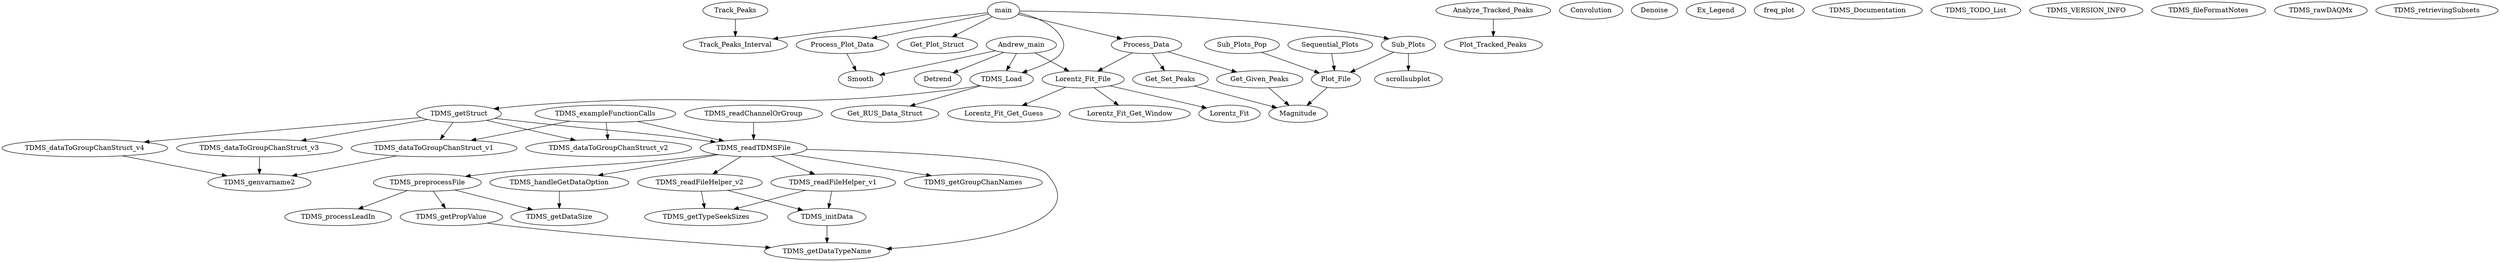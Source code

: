 /* Created by mdot for Matlab */
digraph m2html {
  Andrew_main -> Detrend;
  Andrew_main -> Smooth;
  Andrew_main -> Lorentz_Fit_File;
  Andrew_main -> TDMS_Load;
  Process_Plot_Data -> Smooth;
  Lorentz_Fit_File -> Lorentz_Fit;
  Lorentz_Fit_File -> Lorentz_Fit_Get_Guess;
  Lorentz_Fit_File -> Lorentz_Fit_Get_Window;
  Get_Given_Peaks -> Magnitude;
  Track_Peaks -> Track_Peaks_Interval;
  Get_Set_Peaks -> Magnitude;
  Analyze_Tracked_Peaks -> Plot_Tracked_Peaks;
  Sequential_Plots -> Plot_File;
  Sub_Plots -> scrollsubplot;
  Sub_Plots -> Plot_File;
  Sub_Plots_Pop -> Plot_File;
  Plot_File -> Magnitude;
  Process_Data -> Lorentz_Fit_File;
  Process_Data -> Get_Given_Peaks;
  Process_Data -> Get_Set_Peaks;
  TDMS_dataToGroupChanStruct_v1 -> TDMS_genvarname2;
  TDMS_dataToGroupChanStruct_v3 -> TDMS_genvarname2;
  TDMS_dataToGroupChanStruct_v4 -> TDMS_genvarname2;
  TDMS_getStruct -> TDMS_dataToGroupChanStruct_v1;
  TDMS_getStruct -> TDMS_dataToGroupChanStruct_v2;
  TDMS_getStruct -> TDMS_dataToGroupChanStruct_v3;
  TDMS_getStruct -> TDMS_dataToGroupChanStruct_v4;
  TDMS_getStruct -> TDMS_readTDMSFile;
  TDMS_readChannelOrGroup -> TDMS_readTDMSFile;
  TDMS_readTDMSFile -> TDMS_getDataTypeName;
  TDMS_readTDMSFile -> TDMS_getGroupChanNames;
  TDMS_readTDMSFile -> TDMS_handleGetDataOption;
  TDMS_readTDMSFile -> TDMS_preprocessFile;
  TDMS_readTDMSFile -> TDMS_readFileHelper_v1;
  TDMS_readTDMSFile -> TDMS_readFileHelper_v2;
  TDMS_exampleFunctionCalls -> TDMS_dataToGroupChanStruct_v1;
  TDMS_exampleFunctionCalls -> TDMS_dataToGroupChanStruct_v2;
  TDMS_exampleFunctionCalls -> TDMS_readTDMSFile;
  TDMS_getPropValue -> TDMS_getDataTypeName;
  TDMS_handleGetDataOption -> TDMS_getDataSize;
  TDMS_initData -> TDMS_getDataTypeName;
  TDMS_preprocessFile -> TDMS_getDataSize;
  TDMS_preprocessFile -> TDMS_getPropValue;
  TDMS_preprocessFile -> TDMS_processLeadIn;
  TDMS_readFileHelper_v1 -> TDMS_getTypeSeekSizes;
  TDMS_readFileHelper_v1 -> TDMS_initData;
  TDMS_readFileHelper_v2 -> TDMS_getTypeSeekSizes;
  TDMS_readFileHelper_v2 -> TDMS_initData;
  TDMS_Load -> Get_RUS_Data_Struct;
  TDMS_Load -> TDMS_getStruct;
  main -> Process_Plot_Data;
  main -> Get_Plot_Struct;
  main -> Track_Peaks_Interval;
  main -> Sub_Plots;
  main -> Process_Data;
  main -> TDMS_Load;

  Andrew_main [URL="tdms_peak_analysis/Andrew_main.html"];
  Convolution [URL="tdms_peak_analysis/Data_Manipulation/Plot_Data_Manipulation/Convolution.html"];
  Denoise [URL="tdms_peak_analysis/Data_Manipulation/Plot_Data_Manipulation/Denoise.html"];
  Detrend [URL="tdms_peak_analysis/Data_Manipulation/Plot_Data_Manipulation/Detrend.html"];
  Magnitude [URL="tdms_peak_analysis/Data_Manipulation/Plot_Data_Manipulation/Magnitude.html"];
  Process_Plot_Data [URL="tdms_peak_analysis/Data_Manipulation/Plot_Data_Manipulation/Process_Plot_Data.html"];
  Smooth [URL="tdms_peak_analysis/Data_Manipulation/Plot_Data_Manipulation/Smooth.html"];
  Lorentz_Fit [URL="tdms_peak_analysis/Fits/Lorentz_Fit.html"];
  Lorentz_Fit_File [URL="tdms_peak_analysis/Fits/Lorentz_Fit_File.html"];
  Lorentz_Fit_Get_Guess [URL="tdms_peak_analysis/Fits/Lorentz_Fit_Get_Guess.html"];
  Lorentz_Fit_Get_Window [URL="tdms_peak_analysis/Fits/Lorentz_Fit_Get_Window.html"];
  Get_Plot_Struct [URL="tdms_peak_analysis/Get_Plot_Struct.html"];
  Get_Given_Peaks [URL="tdms_peak_analysis/Peaks/Get_Given_Peaks.html"];
  Track_Peaks [URL="tdms_peak_analysis/Peaks/Peak_Tracking/Track_Peaks.html"];
  Track_Peaks_Interval [URL="tdms_peak_analysis/Peaks/Peak_Tracking/Track_Peaks_Interval.html"];
  Get_Set_Peaks [URL="tdms_peak_analysis/Peaks/Set_Peaks/Get_Set_Peaks.html"];
  Analyze_Tracked_Peaks [URL="tdms_peak_analysis/Peaks/Tracked_Peak_Analysis/Analyze_Tracked_Peaks.html"];
  Plot_Tracked_Peaks [URL="tdms_peak_analysis/Peaks/Tracked_Peak_Analysis/Plot_Tracked_Peaks.html"];
  Ex_Legend [URL="tdms_peak_analysis/Plots/Ex_Legend.html"];
  Sequential_Plots [URL="tdms_peak_analysis/Plots/Multiple/Sequential_Plots.html"];
  Sub_Plots [URL="tdms_peak_analysis/Plots/Multiple/Sub_Plots.html"];
  Sub_Plots_Pop [URL="tdms_peak_analysis/Plots/Multiple/Sub_Plots_Pop.html"];
  scrollsubplot [URL="tdms_peak_analysis/Plots/Multiple/scrollsubplot/scrollsubplot.html"];
  Plot_File [URL="tdms_peak_analysis/Plots/Plot_File.html"];
  freq_plot [URL="tdms_peak_analysis/Plots/freq_plot.html"];
  Process_Data [URL="tdms_peak_analysis/Process_Data.html"];
  Get_RUS_Data_Struct [URL="tdms_peak_analysis/Store_TDMS_Data/Get_RUS_Data_Struct.html"];
  TDMS_dataToGroupChanStruct_v1 [URL="tdms_peak_analysis/Store_TDMS_Data/Matlab_readTDMS_package/TDMS_dataToGroupChanStruct_v1.html"];
  TDMS_dataToGroupChanStruct_v2 [URL="tdms_peak_analysis/Store_TDMS_Data/Matlab_readTDMS_package/TDMS_dataToGroupChanStruct_v2.html"];
  TDMS_dataToGroupChanStruct_v3 [URL="tdms_peak_analysis/Store_TDMS_Data/Matlab_readTDMS_package/TDMS_dataToGroupChanStruct_v3.html"];
  TDMS_dataToGroupChanStruct_v4 [URL="tdms_peak_analysis/Store_TDMS_Data/Matlab_readTDMS_package/TDMS_dataToGroupChanStruct_v4.html"];
  TDMS_getStruct [URL="tdms_peak_analysis/Store_TDMS_Data/Matlab_readTDMS_package/TDMS_getStruct.html"];
  TDMS_readChannelOrGroup [URL="tdms_peak_analysis/Store_TDMS_Data/Matlab_readTDMS_package/TDMS_readChannelOrGroup.html"];
  TDMS_readTDMSFile [URL="tdms_peak_analysis/Store_TDMS_Data/Matlab_readTDMS_package/TDMS_readTDMSFile.html"];
  TDMS_Documentation [URL="tdms_peak_analysis/Store_TDMS_Data/Matlab_readTDMS_package/private/TDMS_Documentation.html"];
  TDMS_TODO_List [URL="tdms_peak_analysis/Store_TDMS_Data/Matlab_readTDMS_package/private/TDMS_TODO_List.html"];
  TDMS_VERSION_INFO [URL="tdms_peak_analysis/Store_TDMS_Data/Matlab_readTDMS_package/private/TDMS_VERSION_INFO.html"];
  TDMS_exampleFunctionCalls [URL="tdms_peak_analysis/Store_TDMS_Data/Matlab_readTDMS_package/private/TDMS_exampleFunctionCalls.html"];
  TDMS_fileFormatNotes [URL="tdms_peak_analysis/Store_TDMS_Data/Matlab_readTDMS_package/private/TDMS_fileFormatNotes.html"];
  TDMS_genvarname2 [URL="tdms_peak_analysis/Store_TDMS_Data/Matlab_readTDMS_package/tdmsSubfunctions/TDMS_genvarname2.html"];
  TDMS_getDataSize [URL="tdms_peak_analysis/Store_TDMS_Data/Matlab_readTDMS_package/tdmsSubfunctions/TDMS_getDataSize.html"];
  TDMS_getDataTypeName [URL="tdms_peak_analysis/Store_TDMS_Data/Matlab_readTDMS_package/tdmsSubfunctions/TDMS_getDataTypeName.html"];
  TDMS_getGroupChanNames [URL="tdms_peak_analysis/Store_TDMS_Data/Matlab_readTDMS_package/tdmsSubfunctions/TDMS_getGroupChanNames.html"];
  TDMS_getPropValue [URL="tdms_peak_analysis/Store_TDMS_Data/Matlab_readTDMS_package/tdmsSubfunctions/TDMS_getPropValue.html"];
  TDMS_getTypeSeekSizes [URL="tdms_peak_analysis/Store_TDMS_Data/Matlab_readTDMS_package/tdmsSubfunctions/TDMS_getTypeSeekSizes.html"];
  TDMS_handleGetDataOption [URL="tdms_peak_analysis/Store_TDMS_Data/Matlab_readTDMS_package/tdmsSubfunctions/TDMS_handleGetDataOption.html"];
  TDMS_initData [URL="tdms_peak_analysis/Store_TDMS_Data/Matlab_readTDMS_package/tdmsSubfunctions/TDMS_initData.html"];
  TDMS_preprocessFile [URL="tdms_peak_analysis/Store_TDMS_Data/Matlab_readTDMS_package/tdmsSubfunctions/TDMS_preprocessFile.html"];
  TDMS_processLeadIn [URL="tdms_peak_analysis/Store_TDMS_Data/Matlab_readTDMS_package/tdmsSubfunctions/TDMS_processLeadIn.html"];
  TDMS_rawDAQMx [URL="tdms_peak_analysis/Store_TDMS_Data/Matlab_readTDMS_package/tdmsSubfunctions/TDMS_rawDAQMx.html"];
  TDMS_readFileHelper_v1 [URL="tdms_peak_analysis/Store_TDMS_Data/Matlab_readTDMS_package/tdmsSubfunctions/TDMS_readFileHelper_v1.html"];
  TDMS_readFileHelper_v2 [URL="tdms_peak_analysis/Store_TDMS_Data/Matlab_readTDMS_package/tdmsSubfunctions/TDMS_readFileHelper_v2.html"];
  TDMS_retrievingSubsets [URL="tdms_peak_analysis/Store_TDMS_Data/Matlab_readTDMS_package/tdmsSubfunctions/TDMS_retrievingSubsets.html"];
  TDMS_Load [URL="tdms_peak_analysis/Store_TDMS_Data/TDMS_Load.html"];
  main [URL="tdms_peak_analysis/main.html"];
}